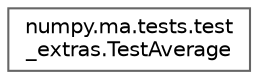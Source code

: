 digraph "Graphical Class Hierarchy"
{
 // LATEX_PDF_SIZE
  bgcolor="transparent";
  edge [fontname=Helvetica,fontsize=10,labelfontname=Helvetica,labelfontsize=10];
  node [fontname=Helvetica,fontsize=10,shape=box,height=0.2,width=0.4];
  rankdir="LR";
  Node0 [id="Node000000",label="numpy.ma.tests.test\l_extras.TestAverage",height=0.2,width=0.4,color="grey40", fillcolor="white", style="filled",URL="$d5/d4e/classnumpy_1_1ma_1_1tests_1_1test__extras_1_1TestAverage.html",tooltip=" "];
}
